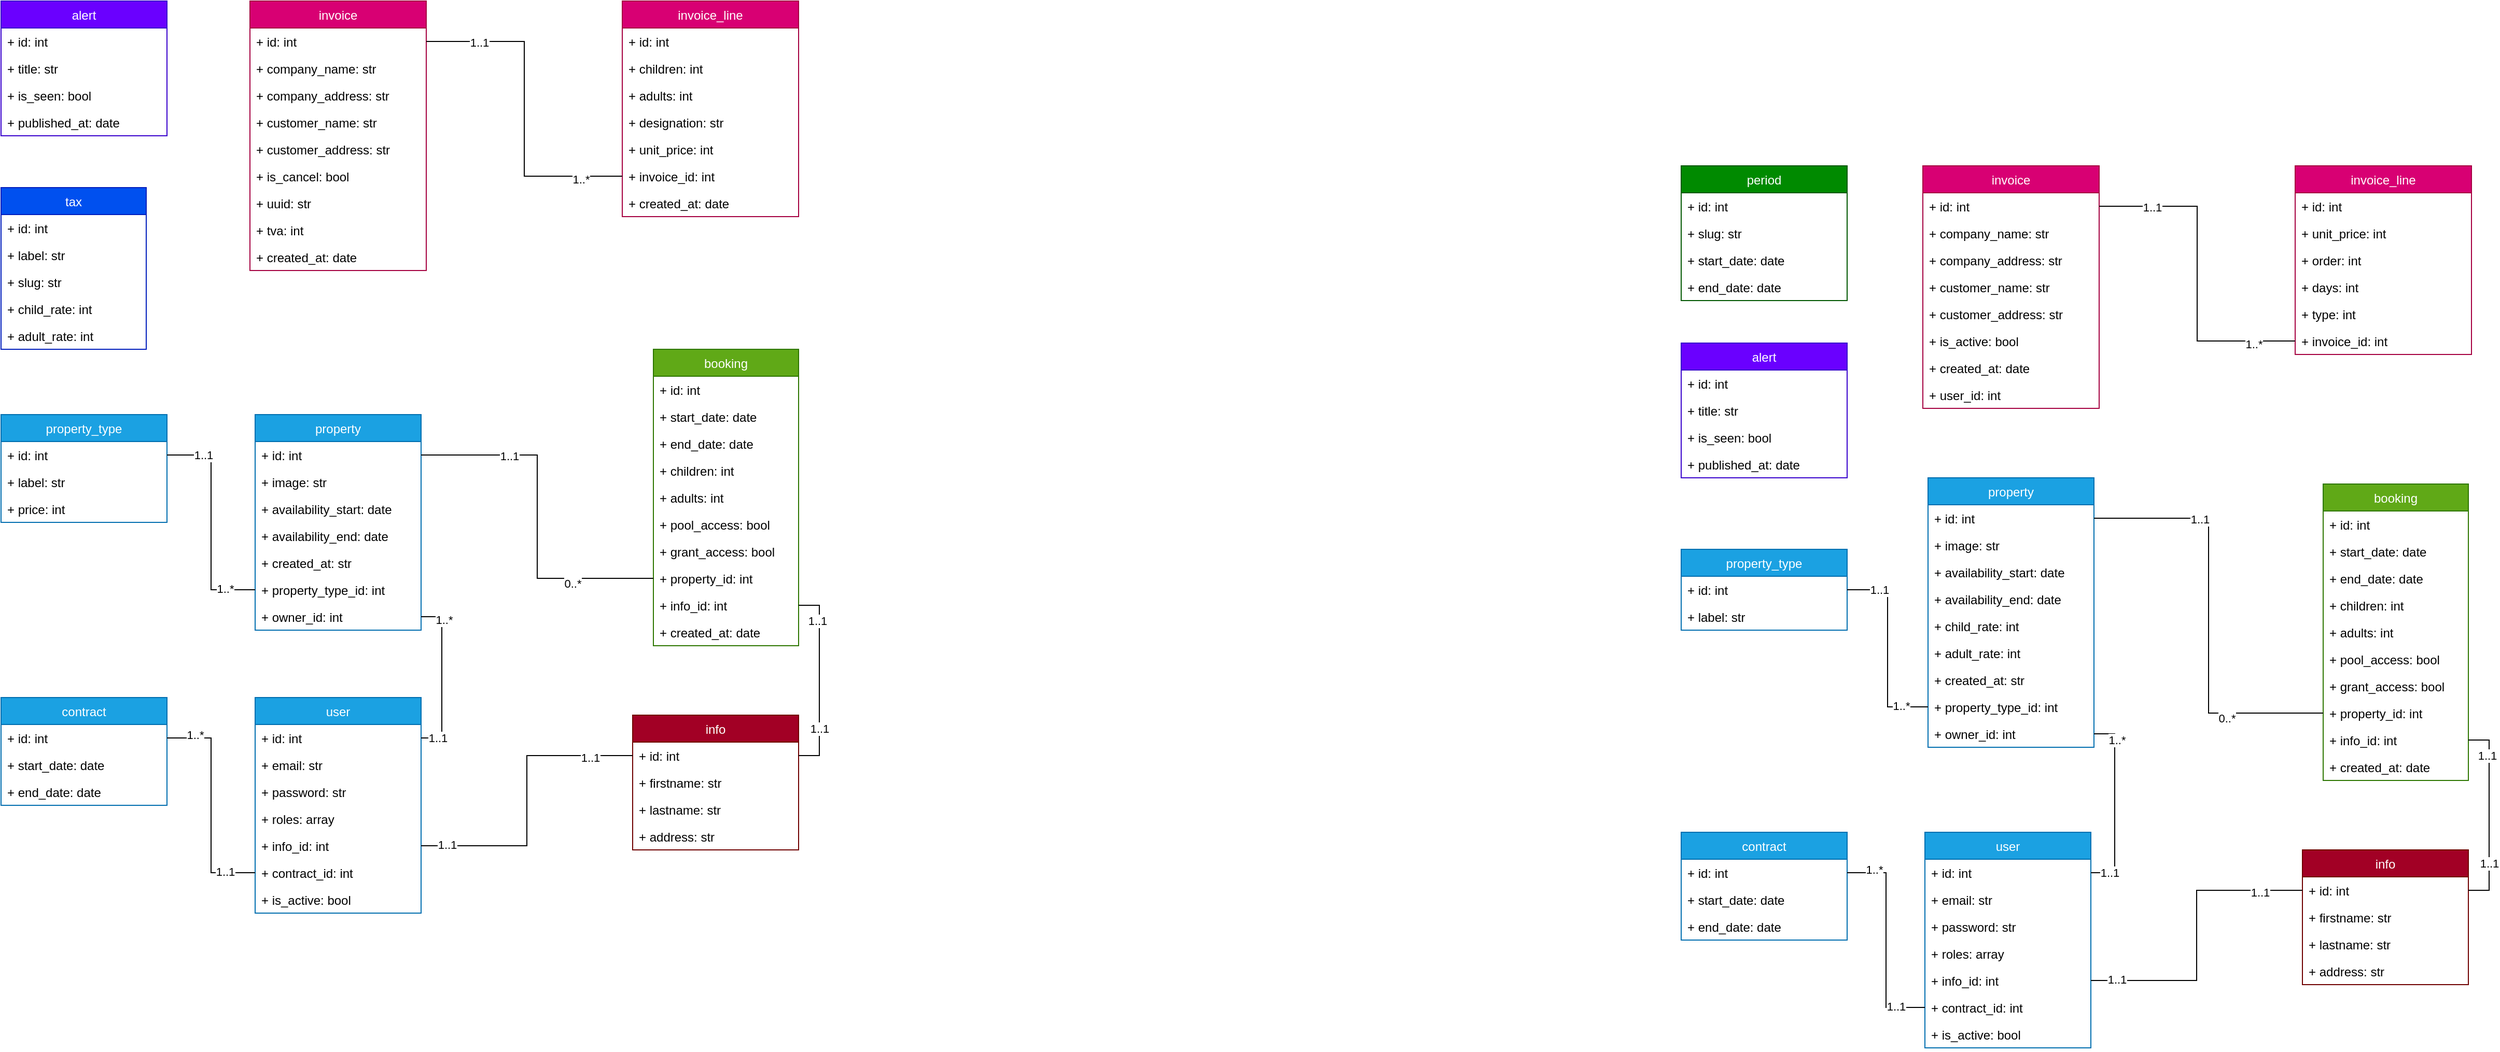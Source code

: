 <mxfile version="20.8.22" type="device"><diagram name="Page-1" id="GJCrmesGOV3npey572Yo"><mxGraphModel dx="356" dy="674" grid="1" gridSize="10" guides="1" tooltips="1" connect="1" arrows="1" fold="1" page="1" pageScale="1" pageWidth="827" pageHeight="1169" math="0" shadow="0"><root><mxCell id="0"/><mxCell id="1" parent="0"/><mxCell id="9Y_tMs3BxQq5VPl1LH5--1" value="tax" style="swimlane;fontStyle=0;childLayout=stackLayout;horizontal=1;startSize=26;fillColor=#0050ef;horizontalStack=0;resizeParent=1;resizeParentMax=0;resizeLast=0;collapsible=1;marginBottom=0;fontColor=#ffffff;strokeColor=#001DBC;" parent="1" vertex="1"><mxGeometry x="1340" y="871" width="140" height="156" as="geometry"/></mxCell><mxCell id="9Y_tMs3BxQq5VPl1LH5--53" value="+ id: int" style="text;strokeColor=none;fillColor=none;align=left;verticalAlign=top;spacingLeft=4;spacingRight=4;overflow=hidden;rotatable=0;points=[[0,0.5],[1,0.5]];portConstraint=eastwest;" parent="9Y_tMs3BxQq5VPl1LH5--1" vertex="1"><mxGeometry y="26" width="140" height="26" as="geometry"/></mxCell><mxCell id="9Y_tMs3BxQq5VPl1LH5--2" value="+ label: str" style="text;strokeColor=none;fillColor=none;align=left;verticalAlign=top;spacingLeft=4;spacingRight=4;overflow=hidden;rotatable=0;points=[[0,0.5],[1,0.5]];portConstraint=eastwest;" parent="9Y_tMs3BxQq5VPl1LH5--1" vertex="1"><mxGeometry y="52" width="140" height="26" as="geometry"/></mxCell><mxCell id="_Tw3wgv1A00sLfnYYwsw-26" value="+ slug: str" style="text;strokeColor=none;fillColor=none;align=left;verticalAlign=top;spacingLeft=4;spacingRight=4;overflow=hidden;rotatable=0;points=[[0,0.5],[1,0.5]];portConstraint=eastwest;" parent="9Y_tMs3BxQq5VPl1LH5--1" vertex="1"><mxGeometry y="78" width="140" height="26" as="geometry"/></mxCell><mxCell id="9Y_tMs3BxQq5VPl1LH5--4" value="+ child_rate: int" style="text;strokeColor=none;fillColor=none;align=left;verticalAlign=top;spacingLeft=4;spacingRight=4;overflow=hidden;rotatable=0;points=[[0,0.5],[1,0.5]];portConstraint=eastwest;" parent="9Y_tMs3BxQq5VPl1LH5--1" vertex="1"><mxGeometry y="104" width="140" height="26" as="geometry"/></mxCell><mxCell id="9Y_tMs3BxQq5VPl1LH5--5" value="+ adult_rate: int" style="text;strokeColor=none;fillColor=none;align=left;verticalAlign=top;spacingLeft=4;spacingRight=4;overflow=hidden;rotatable=0;points=[[0,0.5],[1,0.5]];portConstraint=eastwest;" parent="9Y_tMs3BxQq5VPl1LH5--1" vertex="1"><mxGeometry y="130" width="140" height="26" as="geometry"/></mxCell><mxCell id="9Y_tMs3BxQq5VPl1LH5--11" value="property" style="swimlane;fontStyle=0;childLayout=stackLayout;horizontal=1;startSize=26;fillColor=#1ba1e2;horizontalStack=0;resizeParent=1;resizeParentMax=0;resizeLast=0;collapsible=1;marginBottom=0;fontColor=#ffffff;strokeColor=#006EAF;" parent="1" vertex="1"><mxGeometry x="1585" y="1090" width="160" height="208" as="geometry"/></mxCell><mxCell id="9Y_tMs3BxQq5VPl1LH5--52" value="+ id: int" style="text;strokeColor=none;fillColor=none;align=left;verticalAlign=top;spacingLeft=4;spacingRight=4;overflow=hidden;rotatable=0;points=[[0,0.5],[1,0.5]];portConstraint=eastwest;" parent="9Y_tMs3BxQq5VPl1LH5--11" vertex="1"><mxGeometry y="26" width="160" height="26" as="geometry"/></mxCell><mxCell id="9Y_tMs3BxQq5VPl1LH5--14" value="+ image: str" style="text;strokeColor=none;fillColor=none;align=left;verticalAlign=top;spacingLeft=4;spacingRight=4;overflow=hidden;rotatable=0;points=[[0,0.5],[1,0.5]];portConstraint=eastwest;" parent="9Y_tMs3BxQq5VPl1LH5--11" vertex="1"><mxGeometry y="52" width="160" height="26" as="geometry"/></mxCell><mxCell id="OoVLddF3l7AJdS5qQGFR-3" value="+ availability_start: date" style="text;strokeColor=none;fillColor=none;align=left;verticalAlign=top;spacingLeft=4;spacingRight=4;overflow=hidden;rotatable=0;points=[[0,0.5],[1,0.5]];portConstraint=eastwest;" parent="9Y_tMs3BxQq5VPl1LH5--11" vertex="1"><mxGeometry y="78" width="160" height="26" as="geometry"/></mxCell><mxCell id="OoVLddF3l7AJdS5qQGFR-5" value="+ availability_end: date" style="text;strokeColor=none;fillColor=none;align=left;verticalAlign=top;spacingLeft=4;spacingRight=4;overflow=hidden;rotatable=0;points=[[0,0.5],[1,0.5]];portConstraint=eastwest;" parent="9Y_tMs3BxQq5VPl1LH5--11" vertex="1"><mxGeometry y="104" width="160" height="26" as="geometry"/></mxCell><mxCell id="9Y_tMs3BxQq5VPl1LH5--48" value="+ created_at: str" style="text;strokeColor=none;fillColor=none;align=left;verticalAlign=top;spacingLeft=4;spacingRight=4;overflow=hidden;rotatable=0;points=[[0,0.5],[1,0.5]];portConstraint=eastwest;" parent="9Y_tMs3BxQq5VPl1LH5--11" vertex="1"><mxGeometry y="130" width="160" height="26" as="geometry"/></mxCell><mxCell id="9Y_tMs3BxQq5VPl1LH5--19" value="+ property_type_id: int" style="text;strokeColor=none;fillColor=none;align=left;verticalAlign=top;spacingLeft=4;spacingRight=4;overflow=hidden;rotatable=0;points=[[0,0.5],[1,0.5]];portConstraint=eastwest;" parent="9Y_tMs3BxQq5VPl1LH5--11" vertex="1"><mxGeometry y="156" width="160" height="26" as="geometry"/></mxCell><mxCell id="9Y_tMs3BxQq5VPl1LH5--96" value="+ owner_id: int" style="text;strokeColor=none;fillColor=none;align=left;verticalAlign=top;spacingLeft=4;spacingRight=4;overflow=hidden;rotatable=0;points=[[0,0.5],[1,0.5]];portConstraint=eastwest;" parent="9Y_tMs3BxQq5VPl1LH5--11" vertex="1"><mxGeometry y="182" width="160" height="26" as="geometry"/></mxCell><mxCell id="9Y_tMs3BxQq5VPl1LH5--20" value="booking" style="swimlane;fontStyle=0;childLayout=stackLayout;horizontal=1;startSize=26;fillColor=#60a917;horizontalStack=0;resizeParent=1;resizeParentMax=0;resizeLast=0;collapsible=1;marginBottom=0;fontColor=#ffffff;strokeColor=#2D7600;" parent="1" vertex="1"><mxGeometry x="1969" y="1027" width="140" height="286" as="geometry"/></mxCell><mxCell id="9Y_tMs3BxQq5VPl1LH5--54" value="+ id: int" style="text;strokeColor=none;fillColor=none;align=left;verticalAlign=top;spacingLeft=4;spacingRight=4;overflow=hidden;rotatable=0;points=[[0,0.5],[1,0.5]];portConstraint=eastwest;" parent="9Y_tMs3BxQq5VPl1LH5--20" vertex="1"><mxGeometry y="26" width="140" height="26" as="geometry"/></mxCell><mxCell id="9Y_tMs3BxQq5VPl1LH5--21" value="+ start_date: date" style="text;strokeColor=none;fillColor=none;align=left;verticalAlign=top;spacingLeft=4;spacingRight=4;overflow=hidden;rotatable=0;points=[[0,0.5],[1,0.5]];portConstraint=eastwest;" parent="9Y_tMs3BxQq5VPl1LH5--20" vertex="1"><mxGeometry y="52" width="140" height="26" as="geometry"/></mxCell><mxCell id="9Y_tMs3BxQq5VPl1LH5--25" value="+ end_date: date" style="text;strokeColor=none;fillColor=none;align=left;verticalAlign=top;spacingLeft=4;spacingRight=4;overflow=hidden;rotatable=0;points=[[0,0.5],[1,0.5]];portConstraint=eastwest;" parent="9Y_tMs3BxQq5VPl1LH5--20" vertex="1"><mxGeometry y="78" width="140" height="26" as="geometry"/></mxCell><mxCell id="9Y_tMs3BxQq5VPl1LH5--22" value="+ children: int" style="text;strokeColor=none;fillColor=none;align=left;verticalAlign=top;spacingLeft=4;spacingRight=4;overflow=hidden;rotatable=0;points=[[0,0.5],[1,0.5]];portConstraint=eastwest;" parent="9Y_tMs3BxQq5VPl1LH5--20" vertex="1"><mxGeometry y="104" width="140" height="26" as="geometry"/></mxCell><mxCell id="9Y_tMs3BxQq5VPl1LH5--28" value="+ adults: int" style="text;strokeColor=none;fillColor=none;align=left;verticalAlign=top;spacingLeft=4;spacingRight=4;overflow=hidden;rotatable=0;points=[[0,0.5],[1,0.5]];portConstraint=eastwest;" parent="9Y_tMs3BxQq5VPl1LH5--20" vertex="1"><mxGeometry y="130" width="140" height="26" as="geometry"/></mxCell><mxCell id="9Y_tMs3BxQq5VPl1LH5--23" value="+ pool_access: bool" style="text;strokeColor=none;fillColor=none;align=left;verticalAlign=top;spacingLeft=4;spacingRight=4;overflow=hidden;rotatable=0;points=[[0,0.5],[1,0.5]];portConstraint=eastwest;" parent="9Y_tMs3BxQq5VPl1LH5--20" vertex="1"><mxGeometry y="156" width="140" height="26" as="geometry"/></mxCell><mxCell id="OoVLddF3l7AJdS5qQGFR-1" value="+ grant_access: bool" style="text;strokeColor=none;fillColor=none;align=left;verticalAlign=top;spacingLeft=4;spacingRight=4;overflow=hidden;rotatable=0;points=[[0,0.5],[1,0.5]];portConstraint=eastwest;" parent="9Y_tMs3BxQq5VPl1LH5--20" vertex="1"><mxGeometry y="182" width="140" height="26" as="geometry"/></mxCell><mxCell id="9Y_tMs3BxQq5VPl1LH5--24" value="+ property_id: int" style="text;strokeColor=none;fillColor=none;align=left;verticalAlign=top;spacingLeft=4;spacingRight=4;overflow=hidden;rotatable=0;points=[[0,0.5],[1,0.5]];portConstraint=eastwest;" parent="9Y_tMs3BxQq5VPl1LH5--20" vertex="1"><mxGeometry y="208" width="140" height="26" as="geometry"/></mxCell><mxCell id="OoVLddF3l7AJdS5qQGFR-13" value="+ info_id: int" style="text;strokeColor=none;fillColor=none;align=left;verticalAlign=top;spacingLeft=4;spacingRight=4;overflow=hidden;rotatable=0;points=[[0,0.5],[1,0.5]];portConstraint=eastwest;" parent="9Y_tMs3BxQq5VPl1LH5--20" vertex="1"><mxGeometry y="234" width="140" height="26" as="geometry"/></mxCell><mxCell id="9Y_tMs3BxQq5VPl1LH5--44" value="+ created_at: date" style="text;strokeColor=none;fillColor=none;align=left;verticalAlign=top;spacingLeft=4;spacingRight=4;overflow=hidden;rotatable=0;points=[[0,0.5],[1,0.5]];portConstraint=eastwest;" parent="9Y_tMs3BxQq5VPl1LH5--20" vertex="1"><mxGeometry y="260" width="140" height="26" as="geometry"/></mxCell><mxCell id="9Y_tMs3BxQq5VPl1LH5--29" value="property_type" style="swimlane;fontStyle=0;childLayout=stackLayout;horizontal=1;startSize=26;fillColor=#1ba1e2;horizontalStack=0;resizeParent=1;resizeParentMax=0;resizeLast=0;collapsible=1;marginBottom=0;fontColor=#ffffff;strokeColor=#006EAF;" parent="1" vertex="1"><mxGeometry x="1340" y="1090" width="160" height="104" as="geometry"/></mxCell><mxCell id="9Y_tMs3BxQq5VPl1LH5--49" value="+ id: int" style="text;strokeColor=none;fillColor=none;align=left;verticalAlign=top;spacingLeft=4;spacingRight=4;overflow=hidden;rotatable=0;points=[[0,0.5],[1,0.5]];portConstraint=eastwest;" parent="9Y_tMs3BxQq5VPl1LH5--29" vertex="1"><mxGeometry y="26" width="160" height="26" as="geometry"/></mxCell><mxCell id="9Y_tMs3BxQq5VPl1LH5--30" value="+ label: str" style="text;strokeColor=none;fillColor=none;align=left;verticalAlign=top;spacingLeft=4;spacingRight=4;overflow=hidden;rotatable=0;points=[[0,0.5],[1,0.5]];portConstraint=eastwest;" parent="9Y_tMs3BxQq5VPl1LH5--29" vertex="1"><mxGeometry y="52" width="160" height="26" as="geometry"/></mxCell><mxCell id="9Y_tMs3BxQq5VPl1LH5--31" value="+ price: int" style="text;strokeColor=none;fillColor=none;align=left;verticalAlign=top;spacingLeft=4;spacingRight=4;overflow=hidden;rotatable=0;points=[[0,0.5],[1,0.5]];portConstraint=eastwest;" parent="9Y_tMs3BxQq5VPl1LH5--29" vertex="1"><mxGeometry y="78" width="160" height="26" as="geometry"/></mxCell><mxCell id="9Y_tMs3BxQq5VPl1LH5--58" style="edgeStyle=orthogonalEdgeStyle;rounded=0;orthogonalLoop=1;jettySize=auto;html=1;endArrow=none;endFill=0;" parent="1" source="9Y_tMs3BxQq5VPl1LH5--19" target="9Y_tMs3BxQq5VPl1LH5--49" edge="1"><mxGeometry relative="1" as="geometry"/></mxCell><mxCell id="9Y_tMs3BxQq5VPl1LH5--62" value="1..1" style="edgeLabel;html=1;align=center;verticalAlign=middle;resizable=0;points=[];" parent="9Y_tMs3BxQq5VPl1LH5--58" vertex="1" connectable="0"><mxGeometry x="0.673" relative="1" as="geometry"><mxPoint as="offset"/></mxGeometry></mxCell><mxCell id="9Y_tMs3BxQq5VPl1LH5--63" value="1..*" style="edgeLabel;html=1;align=center;verticalAlign=middle;resizable=0;points=[];" parent="9Y_tMs3BxQq5VPl1LH5--58" vertex="1" connectable="0"><mxGeometry x="-0.73" y="-1" relative="1" as="geometry"><mxPoint as="offset"/></mxGeometry></mxCell><mxCell id="9Y_tMs3BxQq5VPl1LH5--81" style="edgeStyle=orthogonalEdgeStyle;rounded=0;orthogonalLoop=1;jettySize=auto;html=1;endArrow=none;endFill=0;" parent="1" source="9Y_tMs3BxQq5VPl1LH5--24" target="9Y_tMs3BxQq5VPl1LH5--52" edge="1"><mxGeometry relative="1" as="geometry"/></mxCell><mxCell id="9Y_tMs3BxQq5VPl1LH5--89" value="1..1" style="edgeLabel;html=1;align=center;verticalAlign=middle;resizable=0;points=[];" parent="9Y_tMs3BxQq5VPl1LH5--81" vertex="1" connectable="0"><mxGeometry x="0.503" y="1" relative="1" as="geometry"><mxPoint as="offset"/></mxGeometry></mxCell><mxCell id="9Y_tMs3BxQq5VPl1LH5--90" value="0..*" style="edgeLabel;html=1;align=center;verticalAlign=middle;resizable=0;points=[];" parent="9Y_tMs3BxQq5VPl1LH5--81" vertex="1" connectable="0"><mxGeometry x="-0.543" y="5" relative="1" as="geometry"><mxPoint as="offset"/></mxGeometry></mxCell><mxCell id="9Y_tMs3BxQq5VPl1LH5--82" value="user" style="swimlane;fontStyle=0;childLayout=stackLayout;horizontal=1;startSize=26;fillColor=#1ba1e2;horizontalStack=0;resizeParent=1;resizeParentMax=0;resizeLast=0;collapsible=1;marginBottom=0;fontColor=#ffffff;strokeColor=#006EAF;" parent="1" vertex="1"><mxGeometry x="1585" y="1363" width="160" height="208" as="geometry"/></mxCell><mxCell id="9Y_tMs3BxQq5VPl1LH5--83" value="+ id: int" style="text;strokeColor=none;fillColor=none;align=left;verticalAlign=top;spacingLeft=4;spacingRight=4;overflow=hidden;rotatable=0;points=[[0,0.5],[1,0.5]];portConstraint=eastwest;" parent="9Y_tMs3BxQq5VPl1LH5--82" vertex="1"><mxGeometry y="26" width="160" height="26" as="geometry"/></mxCell><mxCell id="9Y_tMs3BxQq5VPl1LH5--87" value="+ email: str" style="text;strokeColor=none;fillColor=none;align=left;verticalAlign=top;spacingLeft=4;spacingRight=4;overflow=hidden;rotatable=0;points=[[0,0.5],[1,0.5]];portConstraint=eastwest;" parent="9Y_tMs3BxQq5VPl1LH5--82" vertex="1"><mxGeometry y="52" width="160" height="26" as="geometry"/></mxCell><mxCell id="GipvJAWgCoTz7lsYQBjg-19" value="+ password: str" style="text;strokeColor=none;fillColor=none;align=left;verticalAlign=top;spacingLeft=4;spacingRight=4;overflow=hidden;rotatable=0;points=[[0,0.5],[1,0.5]];portConstraint=eastwest;" parent="9Y_tMs3BxQq5VPl1LH5--82" vertex="1"><mxGeometry y="78" width="160" height="26" as="geometry"/></mxCell><mxCell id="9Y_tMs3BxQq5VPl1LH5--88" value="+ roles: array" style="text;strokeColor=none;fillColor=none;align=left;verticalAlign=top;spacingLeft=4;spacingRight=4;overflow=hidden;rotatable=0;points=[[0,0.5],[1,0.5]];portConstraint=eastwest;" parent="9Y_tMs3BxQq5VPl1LH5--82" vertex="1"><mxGeometry y="104" width="160" height="26" as="geometry"/></mxCell><mxCell id="OoVLddF3l7AJdS5qQGFR-18" value="+ info_id: int" style="text;strokeColor=none;fillColor=none;align=left;verticalAlign=top;spacingLeft=4;spacingRight=4;overflow=hidden;rotatable=0;points=[[0,0.5],[1,0.5]];portConstraint=eastwest;" parent="9Y_tMs3BxQq5VPl1LH5--82" vertex="1"><mxGeometry y="130" width="160" height="26" as="geometry"/></mxCell><mxCell id="OoVLddF3l7AJdS5qQGFR-32" value="+ contract_id: int" style="text;strokeColor=none;fillColor=none;align=left;verticalAlign=top;spacingLeft=4;spacingRight=4;overflow=hidden;rotatable=0;points=[[0,0.5],[1,0.5]];portConstraint=eastwest;" parent="9Y_tMs3BxQq5VPl1LH5--82" vertex="1"><mxGeometry y="156" width="160" height="26" as="geometry"/></mxCell><mxCell id="OoVLddF3l7AJdS5qQGFR-37" value="+ is_active: bool" style="text;strokeColor=none;fillColor=none;align=left;verticalAlign=top;spacingLeft=4;spacingRight=4;overflow=hidden;rotatable=0;points=[[0,0.5],[1,0.5]];portConstraint=eastwest;" parent="9Y_tMs3BxQq5VPl1LH5--82" vertex="1"><mxGeometry y="182" width="160" height="26" as="geometry"/></mxCell><mxCell id="9Y_tMs3BxQq5VPl1LH5--97" style="edgeStyle=orthogonalEdgeStyle;rounded=0;orthogonalLoop=1;jettySize=auto;html=1;endArrow=none;endFill=0;exitX=1;exitY=0.5;exitDx=0;exitDy=0;" parent="1" source="9Y_tMs3BxQq5VPl1LH5--96" target="9Y_tMs3BxQq5VPl1LH5--83" edge="1"><mxGeometry relative="1" as="geometry"/></mxCell><mxCell id="9Y_tMs3BxQq5VPl1LH5--119" value="1..1" style="edgeLabel;html=1;align=center;verticalAlign=middle;resizable=0;points=[];" parent="9Y_tMs3BxQq5VPl1LH5--97" vertex="1" connectable="0"><mxGeometry x="0.796" relative="1" as="geometry"><mxPoint as="offset"/></mxGeometry></mxCell><mxCell id="9Y_tMs3BxQq5VPl1LH5--120" value="1..*" style="edgeLabel;html=1;align=center;verticalAlign=middle;resizable=0;points=[];" parent="9Y_tMs3BxQq5VPl1LH5--97" vertex="1" connectable="0"><mxGeometry x="-0.707" y="2" relative="1" as="geometry"><mxPoint as="offset"/></mxGeometry></mxCell><mxCell id="OoVLddF3l7AJdS5qQGFR-6" value="info" style="swimlane;fontStyle=0;childLayout=stackLayout;horizontal=1;startSize=26;fillColor=#a20025;horizontalStack=0;resizeParent=1;resizeParentMax=0;resizeLast=0;collapsible=1;marginBottom=0;fontColor=#ffffff;strokeColor=#6F0000;" parent="1" vertex="1"><mxGeometry x="1949" y="1380" width="160" height="130" as="geometry"/></mxCell><mxCell id="OoVLddF3l7AJdS5qQGFR-7" value="+ id: int" style="text;strokeColor=none;fillColor=none;align=left;verticalAlign=top;spacingLeft=4;spacingRight=4;overflow=hidden;rotatable=0;points=[[0,0.5],[1,0.5]];portConstraint=eastwest;" parent="OoVLddF3l7AJdS5qQGFR-6" vertex="1"><mxGeometry y="26" width="160" height="26" as="geometry"/></mxCell><mxCell id="OoVLddF3l7AJdS5qQGFR-8" value="+ firstname: str" style="text;strokeColor=none;fillColor=none;align=left;verticalAlign=top;spacingLeft=4;spacingRight=4;overflow=hidden;rotatable=0;points=[[0,0.5],[1,0.5]];portConstraint=eastwest;" parent="OoVLddF3l7AJdS5qQGFR-6" vertex="1"><mxGeometry y="52" width="160" height="26" as="geometry"/></mxCell><mxCell id="OoVLddF3l7AJdS5qQGFR-10" value="+ lastname: str" style="text;strokeColor=none;fillColor=none;align=left;verticalAlign=top;spacingLeft=4;spacingRight=4;overflow=hidden;rotatable=0;points=[[0,0.5],[1,0.5]];portConstraint=eastwest;" parent="OoVLddF3l7AJdS5qQGFR-6" vertex="1"><mxGeometry y="78" width="160" height="26" as="geometry"/></mxCell><mxCell id="GipvJAWgCoTz7lsYQBjg-18" value="+ address: str" style="text;strokeColor=none;fillColor=none;align=left;verticalAlign=top;spacingLeft=4;spacingRight=4;overflow=hidden;rotatable=0;points=[[0,0.5],[1,0.5]];portConstraint=eastwest;" parent="OoVLddF3l7AJdS5qQGFR-6" vertex="1"><mxGeometry y="104" width="160" height="26" as="geometry"/></mxCell><mxCell id="OoVLddF3l7AJdS5qQGFR-24" value="contract" style="swimlane;fontStyle=0;childLayout=stackLayout;horizontal=1;startSize=26;fillColor=#1ba1e2;horizontalStack=0;resizeParent=1;resizeParentMax=0;resizeLast=0;collapsible=1;marginBottom=0;fontColor=#ffffff;strokeColor=#006EAF;" parent="1" vertex="1"><mxGeometry x="1340" y="1363" width="160" height="104" as="geometry"/></mxCell><mxCell id="OoVLddF3l7AJdS5qQGFR-25" value="+ id: int" style="text;strokeColor=none;fillColor=none;align=left;verticalAlign=top;spacingLeft=4;spacingRight=4;overflow=hidden;rotatable=0;points=[[0,0.5],[1,0.5]];portConstraint=eastwest;" parent="OoVLddF3l7AJdS5qQGFR-24" vertex="1"><mxGeometry y="26" width="160" height="26" as="geometry"/></mxCell><mxCell id="OoVLddF3l7AJdS5qQGFR-27" value="+ start_date: date" style="text;strokeColor=none;fillColor=none;align=left;verticalAlign=top;spacingLeft=4;spacingRight=4;overflow=hidden;rotatable=0;points=[[0,0.5],[1,0.5]];portConstraint=eastwest;" parent="OoVLddF3l7AJdS5qQGFR-24" vertex="1"><mxGeometry y="52" width="160" height="26" as="geometry"/></mxCell><mxCell id="OoVLddF3l7AJdS5qQGFR-28" value="+ end_date: date" style="text;strokeColor=none;fillColor=none;align=left;verticalAlign=top;spacingLeft=4;spacingRight=4;overflow=hidden;rotatable=0;points=[[0,0.5],[1,0.5]];portConstraint=eastwest;" parent="OoVLddF3l7AJdS5qQGFR-24" vertex="1"><mxGeometry y="78" width="160" height="26" as="geometry"/></mxCell><mxCell id="OoVLddF3l7AJdS5qQGFR-34" style="edgeStyle=orthogonalEdgeStyle;rounded=0;orthogonalLoop=1;jettySize=auto;html=1;endArrow=none;endFill=0;" parent="1" source="OoVLddF3l7AJdS5qQGFR-32" target="OoVLddF3l7AJdS5qQGFR-25" edge="1"><mxGeometry relative="1" as="geometry"/></mxCell><mxCell id="OoVLddF3l7AJdS5qQGFR-35" value="1..1" style="edgeLabel;html=1;align=center;verticalAlign=middle;resizable=0;points=[];" parent="OoVLddF3l7AJdS5qQGFR-34" vertex="1" connectable="0"><mxGeometry x="-0.727" y="-1" relative="1" as="geometry"><mxPoint as="offset"/></mxGeometry></mxCell><mxCell id="OoVLddF3l7AJdS5qQGFR-36" value="1..*" style="edgeLabel;html=1;align=center;verticalAlign=middle;resizable=0;points=[];" parent="OoVLddF3l7AJdS5qQGFR-34" vertex="1" connectable="0"><mxGeometry x="0.751" y="-3" relative="1" as="geometry"><mxPoint as="offset"/></mxGeometry></mxCell><mxCell id="GipvJAWgCoTz7lsYQBjg-27" value="invoice" style="swimlane;fontStyle=0;childLayout=stackLayout;horizontal=1;startSize=26;fillColor=#d80073;horizontalStack=0;resizeParent=1;resizeParentMax=0;resizeLast=0;collapsible=1;marginBottom=0;fontColor=#ffffff;strokeColor=#A50040;" parent="1" vertex="1"><mxGeometry x="1580" y="691" width="170" height="260" as="geometry"/></mxCell><mxCell id="GipvJAWgCoTz7lsYQBjg-28" value="+ id: int" style="text;strokeColor=none;fillColor=none;align=left;verticalAlign=top;spacingLeft=4;spacingRight=4;overflow=hidden;rotatable=0;points=[[0,0.5],[1,0.5]];portConstraint=eastwest;" parent="GipvJAWgCoTz7lsYQBjg-27" vertex="1"><mxGeometry y="26" width="170" height="26" as="geometry"/></mxCell><mxCell id="GipvJAWgCoTz7lsYQBjg-43" value="+ company_name: str" style="text;strokeColor=none;fillColor=none;align=left;verticalAlign=top;spacingLeft=4;spacingRight=4;overflow=hidden;rotatable=0;points=[[0,0.5],[1,0.5]];portConstraint=eastwest;" parent="GipvJAWgCoTz7lsYQBjg-27" vertex="1"><mxGeometry y="52" width="170" height="26" as="geometry"/></mxCell><mxCell id="GipvJAWgCoTz7lsYQBjg-47" value="+ company_address: str" style="text;strokeColor=none;fillColor=none;align=left;verticalAlign=top;spacingLeft=4;spacingRight=4;overflow=hidden;rotatable=0;points=[[0,0.5],[1,0.5]];portConstraint=eastwest;" parent="GipvJAWgCoTz7lsYQBjg-27" vertex="1"><mxGeometry y="78" width="170" height="26" as="geometry"/></mxCell><mxCell id="GipvJAWgCoTz7lsYQBjg-49" value="+ customer_name: str" style="text;strokeColor=none;fillColor=none;align=left;verticalAlign=top;spacingLeft=4;spacingRight=4;overflow=hidden;rotatable=0;points=[[0,0.5],[1,0.5]];portConstraint=eastwest;" parent="GipvJAWgCoTz7lsYQBjg-27" vertex="1"><mxGeometry y="104" width="170" height="26" as="geometry"/></mxCell><mxCell id="GipvJAWgCoTz7lsYQBjg-51" value="+ customer_address: str" style="text;strokeColor=none;fillColor=none;align=left;verticalAlign=top;spacingLeft=4;spacingRight=4;overflow=hidden;rotatable=0;points=[[0,0.5],[1,0.5]];portConstraint=eastwest;" parent="GipvJAWgCoTz7lsYQBjg-27" vertex="1"><mxGeometry y="130" width="170" height="26" as="geometry"/></mxCell><mxCell id="_Tw3wgv1A00sLfnYYwsw-35" value="+ is_cancel: bool" style="text;strokeColor=none;fillColor=none;align=left;verticalAlign=top;spacingLeft=4;spacingRight=4;overflow=hidden;rotatable=0;points=[[0,0.5],[1,0.5]];portConstraint=eastwest;" parent="GipvJAWgCoTz7lsYQBjg-27" vertex="1"><mxGeometry y="156" width="170" height="26" as="geometry"/></mxCell><mxCell id="_Tw3wgv1A00sLfnYYwsw-17" value="+ uuid: str" style="text;strokeColor=none;fillColor=none;align=left;verticalAlign=top;spacingLeft=4;spacingRight=4;overflow=hidden;rotatable=0;points=[[0,0.5],[1,0.5]];portConstraint=eastwest;" parent="GipvJAWgCoTz7lsYQBjg-27" vertex="1"><mxGeometry y="182" width="170" height="26" as="geometry"/></mxCell><mxCell id="_Tw3wgv1A00sLfnYYwsw-25" value="+ tva: int" style="text;strokeColor=none;fillColor=none;align=left;verticalAlign=top;spacingLeft=4;spacingRight=4;overflow=hidden;rotatable=0;points=[[0,0.5],[1,0.5]];portConstraint=eastwest;" parent="GipvJAWgCoTz7lsYQBjg-27" vertex="1"><mxGeometry y="208" width="170" height="26" as="geometry"/></mxCell><mxCell id="GipvJAWgCoTz7lsYQBjg-35" value="+ created_at: date" style="text;strokeColor=none;fillColor=none;align=left;verticalAlign=top;spacingLeft=4;spacingRight=4;overflow=hidden;rotatable=0;points=[[0,0.5],[1,0.5]];portConstraint=eastwest;" parent="GipvJAWgCoTz7lsYQBjg-27" vertex="1"><mxGeometry y="234" width="170" height="26" as="geometry"/></mxCell><mxCell id="t5zSz70ruNWBgrbl3wDq-1" value="alert" style="swimlane;fontStyle=0;childLayout=stackLayout;horizontal=1;startSize=26;fillColor=#6a00ff;horizontalStack=0;resizeParent=1;resizeParentMax=0;resizeLast=0;collapsible=1;marginBottom=0;fontColor=#ffffff;strokeColor=#3700CC;" parent="1" vertex="1"><mxGeometry x="1340" y="691" width="160" height="130" as="geometry"/></mxCell><mxCell id="t5zSz70ruNWBgrbl3wDq-2" value="+ id: int" style="text;strokeColor=none;fillColor=none;align=left;verticalAlign=top;spacingLeft=4;spacingRight=4;overflow=hidden;rotatable=0;points=[[0,0.5],[1,0.5]];portConstraint=eastwest;" parent="t5zSz70ruNWBgrbl3wDq-1" vertex="1"><mxGeometry y="26" width="160" height="26" as="geometry"/></mxCell><mxCell id="_Tw3wgv1A00sLfnYYwsw-23" value="+ title: str" style="text;strokeColor=none;fillColor=none;align=left;verticalAlign=top;spacingLeft=4;spacingRight=4;overflow=hidden;rotatable=0;points=[[0,0.5],[1,0.5]];portConstraint=eastwest;" parent="t5zSz70ruNWBgrbl3wDq-1" vertex="1"><mxGeometry y="52" width="160" height="26" as="geometry"/></mxCell><mxCell id="_Tw3wgv1A00sLfnYYwsw-24" value="+ is_seen: bool" style="text;strokeColor=none;fillColor=none;align=left;verticalAlign=top;spacingLeft=4;spacingRight=4;overflow=hidden;rotatable=0;points=[[0,0.5],[1,0.5]];portConstraint=eastwest;" parent="t5zSz70ruNWBgrbl3wDq-1" vertex="1"><mxGeometry y="78" width="160" height="26" as="geometry"/></mxCell><mxCell id="t5zSz70ruNWBgrbl3wDq-7" value="+ published_at: date" style="text;strokeColor=none;fillColor=none;align=left;verticalAlign=top;spacingLeft=4;spacingRight=4;overflow=hidden;rotatable=0;points=[[0,0.5],[1,0.5]];portConstraint=eastwest;" parent="t5zSz70ruNWBgrbl3wDq-1" vertex="1"><mxGeometry y="104" width="160" height="26" as="geometry"/></mxCell><mxCell id="_Tw3wgv1A00sLfnYYwsw-1" value="invoice_line" style="swimlane;fontStyle=0;childLayout=stackLayout;horizontal=1;startSize=26;fillColor=#d80073;horizontalStack=0;resizeParent=1;resizeParentMax=0;resizeLast=0;collapsible=1;marginBottom=0;fontColor=#ffffff;strokeColor=#A50040;" parent="1" vertex="1"><mxGeometry x="1939" y="691" width="170" height="208" as="geometry"/></mxCell><mxCell id="_Tw3wgv1A00sLfnYYwsw-2" value="+ id: int" style="text;strokeColor=none;fillColor=none;align=left;verticalAlign=top;spacingLeft=4;spacingRight=4;overflow=hidden;rotatable=0;points=[[0,0.5],[1,0.5]];portConstraint=eastwest;" parent="_Tw3wgv1A00sLfnYYwsw-1" vertex="1"><mxGeometry y="26" width="170" height="26" as="geometry"/></mxCell><mxCell id="_Tw3wgv1A00sLfnYYwsw-15" value="+ children: int" style="text;strokeColor=none;fillColor=none;align=left;verticalAlign=top;spacingLeft=4;spacingRight=4;overflow=hidden;rotatable=0;points=[[0,0.5],[1,0.5]];portConstraint=eastwest;" parent="_Tw3wgv1A00sLfnYYwsw-1" vertex="1"><mxGeometry y="52" width="170" height="26" as="geometry"/></mxCell><mxCell id="_Tw3wgv1A00sLfnYYwsw-16" value="+ adults: int" style="text;strokeColor=none;fillColor=none;align=left;verticalAlign=top;spacingLeft=4;spacingRight=4;overflow=hidden;rotatable=0;points=[[0,0.5],[1,0.5]];portConstraint=eastwest;" parent="_Tw3wgv1A00sLfnYYwsw-1" vertex="1"><mxGeometry y="78" width="170" height="26" as="geometry"/></mxCell><mxCell id="_Tw3wgv1A00sLfnYYwsw-11" value="+ designation: str" style="text;strokeColor=none;fillColor=none;align=left;verticalAlign=top;spacingLeft=4;spacingRight=4;overflow=hidden;rotatable=0;points=[[0,0.5],[1,0.5]];portConstraint=eastwest;" parent="_Tw3wgv1A00sLfnYYwsw-1" vertex="1"><mxGeometry y="104" width="170" height="26" as="geometry"/></mxCell><mxCell id="_Tw3wgv1A00sLfnYYwsw-13" value="+ unit_price: int" style="text;strokeColor=none;fillColor=none;align=left;verticalAlign=top;spacingLeft=4;spacingRight=4;overflow=hidden;rotatable=0;points=[[0,0.5],[1,0.5]];portConstraint=eastwest;" parent="_Tw3wgv1A00sLfnYYwsw-1" vertex="1"><mxGeometry y="130" width="170" height="26" as="geometry"/></mxCell><mxCell id="_Tw3wgv1A00sLfnYYwsw-19" value="+ invoice_id: int" style="text;strokeColor=none;fillColor=none;align=left;verticalAlign=top;spacingLeft=4;spacingRight=4;overflow=hidden;rotatable=0;points=[[0,0.5],[1,0.5]];portConstraint=eastwest;" parent="_Tw3wgv1A00sLfnYYwsw-1" vertex="1"><mxGeometry y="156" width="170" height="26" as="geometry"/></mxCell><mxCell id="_Tw3wgv1A00sLfnYYwsw-10" value="+ created_at: date" style="text;strokeColor=none;fillColor=none;align=left;verticalAlign=top;spacingLeft=4;spacingRight=4;overflow=hidden;rotatable=0;points=[[0,0.5],[1,0.5]];portConstraint=eastwest;" parent="_Tw3wgv1A00sLfnYYwsw-1" vertex="1"><mxGeometry y="182" width="170" height="26" as="geometry"/></mxCell><mxCell id="_Tw3wgv1A00sLfnYYwsw-20" style="edgeStyle=orthogonalEdgeStyle;rounded=0;orthogonalLoop=1;jettySize=auto;html=1;endArrow=none;endFill=0;" parent="1" source="_Tw3wgv1A00sLfnYYwsw-19" target="GipvJAWgCoTz7lsYQBjg-28" edge="1"><mxGeometry relative="1" as="geometry"/></mxCell><mxCell id="_Tw3wgv1A00sLfnYYwsw-21" value="1..*" style="edgeLabel;html=1;align=center;verticalAlign=middle;resizable=0;points=[];" parent="_Tw3wgv1A00sLfnYYwsw-20" vertex="1" connectable="0"><mxGeometry x="-0.747" y="3" relative="1" as="geometry"><mxPoint as="offset"/></mxGeometry></mxCell><mxCell id="_Tw3wgv1A00sLfnYYwsw-22" value="1..1" style="edgeLabel;html=1;align=center;verticalAlign=middle;resizable=0;points=[];" parent="_Tw3wgv1A00sLfnYYwsw-20" vertex="1" connectable="0"><mxGeometry x="0.683" y="1" relative="1" as="geometry"><mxPoint as="offset"/></mxGeometry></mxCell><mxCell id="_Tw3wgv1A00sLfnYYwsw-28" style="edgeStyle=orthogonalEdgeStyle;rounded=0;orthogonalLoop=1;jettySize=auto;html=1;endArrow=none;endFill=0;exitX=1;exitY=0.5;exitDx=0;exitDy=0;" parent="1" source="OoVLddF3l7AJdS5qQGFR-13" target="OoVLddF3l7AJdS5qQGFR-7" edge="1"><mxGeometry relative="1" as="geometry"/></mxCell><mxCell id="_Tw3wgv1A00sLfnYYwsw-30" value="1..1" style="edgeLabel;html=1;align=center;verticalAlign=middle;resizable=0;points=[];" parent="_Tw3wgv1A00sLfnYYwsw-28" vertex="1" connectable="0"><mxGeometry x="0.412" y="4" relative="1" as="geometry"><mxPoint x="-4" y="8" as="offset"/></mxGeometry></mxCell><mxCell id="_Tw3wgv1A00sLfnYYwsw-31" value="1..1" style="edgeLabel;html=1;align=center;verticalAlign=middle;resizable=0;points=[];" parent="_Tw3wgv1A00sLfnYYwsw-28" vertex="1" connectable="0"><mxGeometry x="-0.624" y="-2" relative="1" as="geometry"><mxPoint as="offset"/></mxGeometry></mxCell><mxCell id="_Tw3wgv1A00sLfnYYwsw-29" style="edgeStyle=orthogonalEdgeStyle;rounded=0;orthogonalLoop=1;jettySize=auto;html=1;endArrow=none;endFill=0;" parent="1" source="OoVLddF3l7AJdS5qQGFR-18" target="OoVLddF3l7AJdS5qQGFR-7" edge="1"><mxGeometry relative="1" as="geometry"/></mxCell><mxCell id="_Tw3wgv1A00sLfnYYwsw-32" value="1..1" style="edgeLabel;html=1;align=center;verticalAlign=middle;resizable=0;points=[];" parent="_Tw3wgv1A00sLfnYYwsw-29" vertex="1" connectable="0"><mxGeometry x="-0.828" y="1" relative="1" as="geometry"><mxPoint as="offset"/></mxGeometry></mxCell><mxCell id="_Tw3wgv1A00sLfnYYwsw-33" value="1..1" style="edgeLabel;html=1;align=center;verticalAlign=middle;resizable=0;points=[];" parent="_Tw3wgv1A00sLfnYYwsw-29" vertex="1" connectable="0"><mxGeometry x="0.715" y="-2" relative="1" as="geometry"><mxPoint as="offset"/></mxGeometry></mxCell><mxCell id="Q4euwmgZGGIdK5GIsE2m-7" value="property" style="swimlane;fontStyle=0;childLayout=stackLayout;horizontal=1;startSize=26;fillColor=#1ba1e2;horizontalStack=0;resizeParent=1;resizeParentMax=0;resizeLast=0;collapsible=1;marginBottom=0;fontColor=#ffffff;strokeColor=#006EAF;" parent="1" vertex="1"><mxGeometry x="3198" y="1151" width="160" height="260" as="geometry"/></mxCell><mxCell id="Q4euwmgZGGIdK5GIsE2m-8" value="+ id: int" style="text;strokeColor=none;fillColor=none;align=left;verticalAlign=top;spacingLeft=4;spacingRight=4;overflow=hidden;rotatable=0;points=[[0,0.5],[1,0.5]];portConstraint=eastwest;" parent="Q4euwmgZGGIdK5GIsE2m-7" vertex="1"><mxGeometry y="26" width="160" height="26" as="geometry"/></mxCell><mxCell id="Q4euwmgZGGIdK5GIsE2m-9" value="+ image: str" style="text;strokeColor=none;fillColor=none;align=left;verticalAlign=top;spacingLeft=4;spacingRight=4;overflow=hidden;rotatable=0;points=[[0,0.5],[1,0.5]];portConstraint=eastwest;" parent="Q4euwmgZGGIdK5GIsE2m-7" vertex="1"><mxGeometry y="52" width="160" height="26" as="geometry"/></mxCell><mxCell id="Q4euwmgZGGIdK5GIsE2m-10" value="+ availability_start: date" style="text;strokeColor=none;fillColor=none;align=left;verticalAlign=top;spacingLeft=4;spacingRight=4;overflow=hidden;rotatable=0;points=[[0,0.5],[1,0.5]];portConstraint=eastwest;" parent="Q4euwmgZGGIdK5GIsE2m-7" vertex="1"><mxGeometry y="78" width="160" height="26" as="geometry"/></mxCell><mxCell id="Q4euwmgZGGIdK5GIsE2m-11" value="+ availability_end: date" style="text;strokeColor=none;fillColor=none;align=left;verticalAlign=top;spacingLeft=4;spacingRight=4;overflow=hidden;rotatable=0;points=[[0,0.5],[1,0.5]];portConstraint=eastwest;" parent="Q4euwmgZGGIdK5GIsE2m-7" vertex="1"><mxGeometry y="104" width="160" height="26" as="geometry"/></mxCell><mxCell id="Q4euwmgZGGIdK5GIsE2m-5" value="+ child_rate: int" style="text;strokeColor=none;fillColor=none;align=left;verticalAlign=top;spacingLeft=4;spacingRight=4;overflow=hidden;rotatable=0;points=[[0,0.5],[1,0.5]];portConstraint=eastwest;" parent="Q4euwmgZGGIdK5GIsE2m-7" vertex="1"><mxGeometry y="130" width="160" height="26" as="geometry"/></mxCell><mxCell id="Q4euwmgZGGIdK5GIsE2m-6" value="+ adult_rate: int" style="text;strokeColor=none;fillColor=none;align=left;verticalAlign=top;spacingLeft=4;spacingRight=4;overflow=hidden;rotatable=0;points=[[0,0.5],[1,0.5]];portConstraint=eastwest;" parent="Q4euwmgZGGIdK5GIsE2m-7" vertex="1"><mxGeometry y="156" width="160" height="26" as="geometry"/></mxCell><mxCell id="Q4euwmgZGGIdK5GIsE2m-12" value="+ created_at: str" style="text;strokeColor=none;fillColor=none;align=left;verticalAlign=top;spacingLeft=4;spacingRight=4;overflow=hidden;rotatable=0;points=[[0,0.5],[1,0.5]];portConstraint=eastwest;" parent="Q4euwmgZGGIdK5GIsE2m-7" vertex="1"><mxGeometry y="182" width="160" height="26" as="geometry"/></mxCell><mxCell id="Q4euwmgZGGIdK5GIsE2m-13" value="+ property_type_id: int" style="text;strokeColor=none;fillColor=none;align=left;verticalAlign=top;spacingLeft=4;spacingRight=4;overflow=hidden;rotatable=0;points=[[0,0.5],[1,0.5]];portConstraint=eastwest;" parent="Q4euwmgZGGIdK5GIsE2m-7" vertex="1"><mxGeometry y="208" width="160" height="26" as="geometry"/></mxCell><mxCell id="Q4euwmgZGGIdK5GIsE2m-14" value="+ owner_id: int" style="text;strokeColor=none;fillColor=none;align=left;verticalAlign=top;spacingLeft=4;spacingRight=4;overflow=hidden;rotatable=0;points=[[0,0.5],[1,0.5]];portConstraint=eastwest;" parent="Q4euwmgZGGIdK5GIsE2m-7" vertex="1"><mxGeometry y="234" width="160" height="26" as="geometry"/></mxCell><mxCell id="Q4euwmgZGGIdK5GIsE2m-15" value="booking" style="swimlane;fontStyle=0;childLayout=stackLayout;horizontal=1;startSize=26;fillColor=#60a917;horizontalStack=0;resizeParent=1;resizeParentMax=0;resizeLast=0;collapsible=1;marginBottom=0;fontColor=#ffffff;strokeColor=#2D7600;" parent="1" vertex="1"><mxGeometry x="3579" y="1157" width="140" height="286" as="geometry"/></mxCell><mxCell id="Q4euwmgZGGIdK5GIsE2m-16" value="+ id: int" style="text;strokeColor=none;fillColor=none;align=left;verticalAlign=top;spacingLeft=4;spacingRight=4;overflow=hidden;rotatable=0;points=[[0,0.5],[1,0.5]];portConstraint=eastwest;" parent="Q4euwmgZGGIdK5GIsE2m-15" vertex="1"><mxGeometry y="26" width="140" height="26" as="geometry"/></mxCell><mxCell id="Q4euwmgZGGIdK5GIsE2m-17" value="+ start_date: date" style="text;strokeColor=none;fillColor=none;align=left;verticalAlign=top;spacingLeft=4;spacingRight=4;overflow=hidden;rotatable=0;points=[[0,0.5],[1,0.5]];portConstraint=eastwest;" parent="Q4euwmgZGGIdK5GIsE2m-15" vertex="1"><mxGeometry y="52" width="140" height="26" as="geometry"/></mxCell><mxCell id="Q4euwmgZGGIdK5GIsE2m-18" value="+ end_date: date" style="text;strokeColor=none;fillColor=none;align=left;verticalAlign=top;spacingLeft=4;spacingRight=4;overflow=hidden;rotatable=0;points=[[0,0.5],[1,0.5]];portConstraint=eastwest;" parent="Q4euwmgZGGIdK5GIsE2m-15" vertex="1"><mxGeometry y="78" width="140" height="26" as="geometry"/></mxCell><mxCell id="Q4euwmgZGGIdK5GIsE2m-19" value="+ children: int" style="text;strokeColor=none;fillColor=none;align=left;verticalAlign=top;spacingLeft=4;spacingRight=4;overflow=hidden;rotatable=0;points=[[0,0.5],[1,0.5]];portConstraint=eastwest;" parent="Q4euwmgZGGIdK5GIsE2m-15" vertex="1"><mxGeometry y="104" width="140" height="26" as="geometry"/></mxCell><mxCell id="Q4euwmgZGGIdK5GIsE2m-20" value="+ adults: int" style="text;strokeColor=none;fillColor=none;align=left;verticalAlign=top;spacingLeft=4;spacingRight=4;overflow=hidden;rotatable=0;points=[[0,0.5],[1,0.5]];portConstraint=eastwest;" parent="Q4euwmgZGGIdK5GIsE2m-15" vertex="1"><mxGeometry y="130" width="140" height="26" as="geometry"/></mxCell><mxCell id="Q4euwmgZGGIdK5GIsE2m-21" value="+ pool_access: bool" style="text;strokeColor=none;fillColor=none;align=left;verticalAlign=top;spacingLeft=4;spacingRight=4;overflow=hidden;rotatable=0;points=[[0,0.5],[1,0.5]];portConstraint=eastwest;" parent="Q4euwmgZGGIdK5GIsE2m-15" vertex="1"><mxGeometry y="156" width="140" height="26" as="geometry"/></mxCell><mxCell id="Q4euwmgZGGIdK5GIsE2m-22" value="+ grant_access: bool" style="text;strokeColor=none;fillColor=none;align=left;verticalAlign=top;spacingLeft=4;spacingRight=4;overflow=hidden;rotatable=0;points=[[0,0.5],[1,0.5]];portConstraint=eastwest;" parent="Q4euwmgZGGIdK5GIsE2m-15" vertex="1"><mxGeometry y="182" width="140" height="26" as="geometry"/></mxCell><mxCell id="Q4euwmgZGGIdK5GIsE2m-23" value="+ property_id: int" style="text;strokeColor=none;fillColor=none;align=left;verticalAlign=top;spacingLeft=4;spacingRight=4;overflow=hidden;rotatable=0;points=[[0,0.5],[1,0.5]];portConstraint=eastwest;" parent="Q4euwmgZGGIdK5GIsE2m-15" vertex="1"><mxGeometry y="208" width="140" height="26" as="geometry"/></mxCell><mxCell id="Q4euwmgZGGIdK5GIsE2m-24" value="+ info_id: int" style="text;strokeColor=none;fillColor=none;align=left;verticalAlign=top;spacingLeft=4;spacingRight=4;overflow=hidden;rotatable=0;points=[[0,0.5],[1,0.5]];portConstraint=eastwest;" parent="Q4euwmgZGGIdK5GIsE2m-15" vertex="1"><mxGeometry y="234" width="140" height="26" as="geometry"/></mxCell><mxCell id="Q4euwmgZGGIdK5GIsE2m-25" value="+ created_at: date" style="text;strokeColor=none;fillColor=none;align=left;verticalAlign=top;spacingLeft=4;spacingRight=4;overflow=hidden;rotatable=0;points=[[0,0.5],[1,0.5]];portConstraint=eastwest;" parent="Q4euwmgZGGIdK5GIsE2m-15" vertex="1"><mxGeometry y="260" width="140" height="26" as="geometry"/></mxCell><mxCell id="Q4euwmgZGGIdK5GIsE2m-26" value="property_type" style="swimlane;fontStyle=0;childLayout=stackLayout;horizontal=1;startSize=26;fillColor=#1ba1e2;horizontalStack=0;resizeParent=1;resizeParentMax=0;resizeLast=0;collapsible=1;marginBottom=0;fontColor=#ffffff;strokeColor=#006EAF;" parent="1" vertex="1"><mxGeometry x="2960" y="1220" width="160" height="78" as="geometry"/></mxCell><mxCell id="Q4euwmgZGGIdK5GIsE2m-27" value="+ id: int" style="text;strokeColor=none;fillColor=none;align=left;verticalAlign=top;spacingLeft=4;spacingRight=4;overflow=hidden;rotatable=0;points=[[0,0.5],[1,0.5]];portConstraint=eastwest;" parent="Q4euwmgZGGIdK5GIsE2m-26" vertex="1"><mxGeometry y="26" width="160" height="26" as="geometry"/></mxCell><mxCell id="Q4euwmgZGGIdK5GIsE2m-28" value="+ label: str" style="text;strokeColor=none;fillColor=none;align=left;verticalAlign=top;spacingLeft=4;spacingRight=4;overflow=hidden;rotatable=0;points=[[0,0.5],[1,0.5]];portConstraint=eastwest;" parent="Q4euwmgZGGIdK5GIsE2m-26" vertex="1"><mxGeometry y="52" width="160" height="26" as="geometry"/></mxCell><mxCell id="Q4euwmgZGGIdK5GIsE2m-30" style="edgeStyle=orthogonalEdgeStyle;rounded=0;orthogonalLoop=1;jettySize=auto;html=1;endArrow=none;endFill=0;" parent="1" source="Q4euwmgZGGIdK5GIsE2m-13" target="Q4euwmgZGGIdK5GIsE2m-27" edge="1"><mxGeometry relative="1" as="geometry"/></mxCell><mxCell id="Q4euwmgZGGIdK5GIsE2m-31" value="1..1" style="edgeLabel;html=1;align=center;verticalAlign=middle;resizable=0;points=[];" parent="Q4euwmgZGGIdK5GIsE2m-30" vertex="1" connectable="0"><mxGeometry x="0.673" relative="1" as="geometry"><mxPoint as="offset"/></mxGeometry></mxCell><mxCell id="Q4euwmgZGGIdK5GIsE2m-32" value="1..*" style="edgeLabel;html=1;align=center;verticalAlign=middle;resizable=0;points=[];" parent="Q4euwmgZGGIdK5GIsE2m-30" vertex="1" connectable="0"><mxGeometry x="-0.73" y="-1" relative="1" as="geometry"><mxPoint as="offset"/></mxGeometry></mxCell><mxCell id="Q4euwmgZGGIdK5GIsE2m-33" style="edgeStyle=orthogonalEdgeStyle;rounded=0;orthogonalLoop=1;jettySize=auto;html=1;endArrow=none;endFill=0;" parent="1" source="Q4euwmgZGGIdK5GIsE2m-23" target="Q4euwmgZGGIdK5GIsE2m-8" edge="1"><mxGeometry relative="1" as="geometry"/></mxCell><mxCell id="Q4euwmgZGGIdK5GIsE2m-34" value="1..1" style="edgeLabel;html=1;align=center;verticalAlign=middle;resizable=0;points=[];" parent="Q4euwmgZGGIdK5GIsE2m-33" vertex="1" connectable="0"><mxGeometry x="0.503" y="1" relative="1" as="geometry"><mxPoint as="offset"/></mxGeometry></mxCell><mxCell id="Q4euwmgZGGIdK5GIsE2m-35" value="0..*" style="edgeLabel;html=1;align=center;verticalAlign=middle;resizable=0;points=[];" parent="Q4euwmgZGGIdK5GIsE2m-33" vertex="1" connectable="0"><mxGeometry x="-0.543" y="5" relative="1" as="geometry"><mxPoint as="offset"/></mxGeometry></mxCell><mxCell id="Q4euwmgZGGIdK5GIsE2m-36" value="user" style="swimlane;fontStyle=0;childLayout=stackLayout;horizontal=1;startSize=26;fillColor=#1ba1e2;horizontalStack=0;resizeParent=1;resizeParentMax=0;resizeLast=0;collapsible=1;marginBottom=0;fontColor=#ffffff;strokeColor=#006EAF;" parent="1" vertex="1"><mxGeometry x="3195" y="1493" width="160" height="208" as="geometry"/></mxCell><mxCell id="Q4euwmgZGGIdK5GIsE2m-37" value="+ id: int" style="text;strokeColor=none;fillColor=none;align=left;verticalAlign=top;spacingLeft=4;spacingRight=4;overflow=hidden;rotatable=0;points=[[0,0.5],[1,0.5]];portConstraint=eastwest;" parent="Q4euwmgZGGIdK5GIsE2m-36" vertex="1"><mxGeometry y="26" width="160" height="26" as="geometry"/></mxCell><mxCell id="Q4euwmgZGGIdK5GIsE2m-38" value="+ email: str" style="text;strokeColor=none;fillColor=none;align=left;verticalAlign=top;spacingLeft=4;spacingRight=4;overflow=hidden;rotatable=0;points=[[0,0.5],[1,0.5]];portConstraint=eastwest;" parent="Q4euwmgZGGIdK5GIsE2m-36" vertex="1"><mxGeometry y="52" width="160" height="26" as="geometry"/></mxCell><mxCell id="Q4euwmgZGGIdK5GIsE2m-39" value="+ password: str" style="text;strokeColor=none;fillColor=none;align=left;verticalAlign=top;spacingLeft=4;spacingRight=4;overflow=hidden;rotatable=0;points=[[0,0.5],[1,0.5]];portConstraint=eastwest;" parent="Q4euwmgZGGIdK5GIsE2m-36" vertex="1"><mxGeometry y="78" width="160" height="26" as="geometry"/></mxCell><mxCell id="Q4euwmgZGGIdK5GIsE2m-40" value="+ roles: array" style="text;strokeColor=none;fillColor=none;align=left;verticalAlign=top;spacingLeft=4;spacingRight=4;overflow=hidden;rotatable=0;points=[[0,0.5],[1,0.5]];portConstraint=eastwest;" parent="Q4euwmgZGGIdK5GIsE2m-36" vertex="1"><mxGeometry y="104" width="160" height="26" as="geometry"/></mxCell><mxCell id="Q4euwmgZGGIdK5GIsE2m-41" value="+ info_id: int" style="text;strokeColor=none;fillColor=none;align=left;verticalAlign=top;spacingLeft=4;spacingRight=4;overflow=hidden;rotatable=0;points=[[0,0.5],[1,0.5]];portConstraint=eastwest;" parent="Q4euwmgZGGIdK5GIsE2m-36" vertex="1"><mxGeometry y="130" width="160" height="26" as="geometry"/></mxCell><mxCell id="Q4euwmgZGGIdK5GIsE2m-42" value="+ contract_id: int" style="text;strokeColor=none;fillColor=none;align=left;verticalAlign=top;spacingLeft=4;spacingRight=4;overflow=hidden;rotatable=0;points=[[0,0.5],[1,0.5]];portConstraint=eastwest;" parent="Q4euwmgZGGIdK5GIsE2m-36" vertex="1"><mxGeometry y="156" width="160" height="26" as="geometry"/></mxCell><mxCell id="Q4euwmgZGGIdK5GIsE2m-43" value="+ is_active: bool" style="text;strokeColor=none;fillColor=none;align=left;verticalAlign=top;spacingLeft=4;spacingRight=4;overflow=hidden;rotatable=0;points=[[0,0.5],[1,0.5]];portConstraint=eastwest;" parent="Q4euwmgZGGIdK5GIsE2m-36" vertex="1"><mxGeometry y="182" width="160" height="26" as="geometry"/></mxCell><mxCell id="Q4euwmgZGGIdK5GIsE2m-44" style="edgeStyle=orthogonalEdgeStyle;rounded=0;orthogonalLoop=1;jettySize=auto;html=1;endArrow=none;endFill=0;exitX=1;exitY=0.5;exitDx=0;exitDy=0;" parent="1" source="Q4euwmgZGGIdK5GIsE2m-14" target="Q4euwmgZGGIdK5GIsE2m-37" edge="1"><mxGeometry relative="1" as="geometry"/></mxCell><mxCell id="Q4euwmgZGGIdK5GIsE2m-45" value="1..1" style="edgeLabel;html=1;align=center;verticalAlign=middle;resizable=0;points=[];" parent="Q4euwmgZGGIdK5GIsE2m-44" vertex="1" connectable="0"><mxGeometry x="0.796" relative="1" as="geometry"><mxPoint as="offset"/></mxGeometry></mxCell><mxCell id="Q4euwmgZGGIdK5GIsE2m-46" value="1..*" style="edgeLabel;html=1;align=center;verticalAlign=middle;resizable=0;points=[];" parent="Q4euwmgZGGIdK5GIsE2m-44" vertex="1" connectable="0"><mxGeometry x="-0.707" y="2" relative="1" as="geometry"><mxPoint as="offset"/></mxGeometry></mxCell><mxCell id="Q4euwmgZGGIdK5GIsE2m-47" value="info" style="swimlane;fontStyle=0;childLayout=stackLayout;horizontal=1;startSize=26;fillColor=#a20025;horizontalStack=0;resizeParent=1;resizeParentMax=0;resizeLast=0;collapsible=1;marginBottom=0;fontColor=#ffffff;strokeColor=#6F0000;" parent="1" vertex="1"><mxGeometry x="3559" y="1510" width="160" height="130" as="geometry"/></mxCell><mxCell id="Q4euwmgZGGIdK5GIsE2m-48" value="+ id: int" style="text;strokeColor=none;fillColor=none;align=left;verticalAlign=top;spacingLeft=4;spacingRight=4;overflow=hidden;rotatable=0;points=[[0,0.5],[1,0.5]];portConstraint=eastwest;" parent="Q4euwmgZGGIdK5GIsE2m-47" vertex="1"><mxGeometry y="26" width="160" height="26" as="geometry"/></mxCell><mxCell id="Q4euwmgZGGIdK5GIsE2m-49" value="+ firstname: str" style="text;strokeColor=none;fillColor=none;align=left;verticalAlign=top;spacingLeft=4;spacingRight=4;overflow=hidden;rotatable=0;points=[[0,0.5],[1,0.5]];portConstraint=eastwest;" parent="Q4euwmgZGGIdK5GIsE2m-47" vertex="1"><mxGeometry y="52" width="160" height="26" as="geometry"/></mxCell><mxCell id="Q4euwmgZGGIdK5GIsE2m-50" value="+ lastname: str" style="text;strokeColor=none;fillColor=none;align=left;verticalAlign=top;spacingLeft=4;spacingRight=4;overflow=hidden;rotatable=0;points=[[0,0.5],[1,0.5]];portConstraint=eastwest;" parent="Q4euwmgZGGIdK5GIsE2m-47" vertex="1"><mxGeometry y="78" width="160" height="26" as="geometry"/></mxCell><mxCell id="Q4euwmgZGGIdK5GIsE2m-51" value="+ address: str" style="text;strokeColor=none;fillColor=none;align=left;verticalAlign=top;spacingLeft=4;spacingRight=4;overflow=hidden;rotatable=0;points=[[0,0.5],[1,0.5]];portConstraint=eastwest;" parent="Q4euwmgZGGIdK5GIsE2m-47" vertex="1"><mxGeometry y="104" width="160" height="26" as="geometry"/></mxCell><mxCell id="Q4euwmgZGGIdK5GIsE2m-52" value="contract" style="swimlane;fontStyle=0;childLayout=stackLayout;horizontal=1;startSize=26;fillColor=#1ba1e2;horizontalStack=0;resizeParent=1;resizeParentMax=0;resizeLast=0;collapsible=1;marginBottom=0;fontColor=#ffffff;strokeColor=#006EAF;" parent="1" vertex="1"><mxGeometry x="2960" y="1493" width="160" height="104" as="geometry"/></mxCell><mxCell id="Q4euwmgZGGIdK5GIsE2m-53" value="+ id: int" style="text;strokeColor=none;fillColor=none;align=left;verticalAlign=top;spacingLeft=4;spacingRight=4;overflow=hidden;rotatable=0;points=[[0,0.5],[1,0.5]];portConstraint=eastwest;" parent="Q4euwmgZGGIdK5GIsE2m-52" vertex="1"><mxGeometry y="26" width="160" height="26" as="geometry"/></mxCell><mxCell id="Q4euwmgZGGIdK5GIsE2m-54" value="+ start_date: date" style="text;strokeColor=none;fillColor=none;align=left;verticalAlign=top;spacingLeft=4;spacingRight=4;overflow=hidden;rotatable=0;points=[[0,0.5],[1,0.5]];portConstraint=eastwest;" parent="Q4euwmgZGGIdK5GIsE2m-52" vertex="1"><mxGeometry y="52" width="160" height="26" as="geometry"/></mxCell><mxCell id="Q4euwmgZGGIdK5GIsE2m-55" value="+ end_date: date" style="text;strokeColor=none;fillColor=none;align=left;verticalAlign=top;spacingLeft=4;spacingRight=4;overflow=hidden;rotatable=0;points=[[0,0.5],[1,0.5]];portConstraint=eastwest;" parent="Q4euwmgZGGIdK5GIsE2m-52" vertex="1"><mxGeometry y="78" width="160" height="26" as="geometry"/></mxCell><mxCell id="Q4euwmgZGGIdK5GIsE2m-56" style="edgeStyle=orthogonalEdgeStyle;rounded=0;orthogonalLoop=1;jettySize=auto;html=1;endArrow=none;endFill=0;" parent="1" source="Q4euwmgZGGIdK5GIsE2m-42" target="Q4euwmgZGGIdK5GIsE2m-53" edge="1"><mxGeometry relative="1" as="geometry"/></mxCell><mxCell id="Q4euwmgZGGIdK5GIsE2m-57" value="1..1" style="edgeLabel;html=1;align=center;verticalAlign=middle;resizable=0;points=[];" parent="Q4euwmgZGGIdK5GIsE2m-56" vertex="1" connectable="0"><mxGeometry x="-0.727" y="-1" relative="1" as="geometry"><mxPoint as="offset"/></mxGeometry></mxCell><mxCell id="Q4euwmgZGGIdK5GIsE2m-58" value="1..*" style="edgeLabel;html=1;align=center;verticalAlign=middle;resizable=0;points=[];" parent="Q4euwmgZGGIdK5GIsE2m-56" vertex="1" connectable="0"><mxGeometry x="0.751" y="-3" relative="1" as="geometry"><mxPoint as="offset"/></mxGeometry></mxCell><mxCell id="Q4euwmgZGGIdK5GIsE2m-66" value="invoice" style="swimlane;fontStyle=0;childLayout=stackLayout;horizontal=1;startSize=26;fillColor=#d80073;horizontalStack=0;resizeParent=1;resizeParentMax=0;resizeLast=0;collapsible=1;marginBottom=0;fontColor=#ffffff;strokeColor=#A50040;" parent="1" vertex="1"><mxGeometry x="3193" y="850" width="170" height="234" as="geometry"/></mxCell><mxCell id="Q4euwmgZGGIdK5GIsE2m-67" value="+ id: int" style="text;strokeColor=none;fillColor=none;align=left;verticalAlign=top;spacingLeft=4;spacingRight=4;overflow=hidden;rotatable=0;points=[[0,0.5],[1,0.5]];portConstraint=eastwest;" parent="Q4euwmgZGGIdK5GIsE2m-66" vertex="1"><mxGeometry y="26" width="170" height="26" as="geometry"/></mxCell><mxCell id="Q4euwmgZGGIdK5GIsE2m-68" value="+ company_name: str" style="text;strokeColor=none;fillColor=none;align=left;verticalAlign=top;spacingLeft=4;spacingRight=4;overflow=hidden;rotatable=0;points=[[0,0.5],[1,0.5]];portConstraint=eastwest;" parent="Q4euwmgZGGIdK5GIsE2m-66" vertex="1"><mxGeometry y="52" width="170" height="26" as="geometry"/></mxCell><mxCell id="Q4euwmgZGGIdK5GIsE2m-69" value="+ company_address: str" style="text;strokeColor=none;fillColor=none;align=left;verticalAlign=top;spacingLeft=4;spacingRight=4;overflow=hidden;rotatable=0;points=[[0,0.5],[1,0.5]];portConstraint=eastwest;" parent="Q4euwmgZGGIdK5GIsE2m-66" vertex="1"><mxGeometry y="78" width="170" height="26" as="geometry"/></mxCell><mxCell id="Q4euwmgZGGIdK5GIsE2m-70" value="+ customer_name: str" style="text;strokeColor=none;fillColor=none;align=left;verticalAlign=top;spacingLeft=4;spacingRight=4;overflow=hidden;rotatable=0;points=[[0,0.5],[1,0.5]];portConstraint=eastwest;" parent="Q4euwmgZGGIdK5GIsE2m-66" vertex="1"><mxGeometry y="104" width="170" height="26" as="geometry"/></mxCell><mxCell id="Q4euwmgZGGIdK5GIsE2m-71" value="+ customer_address: str" style="text;strokeColor=none;fillColor=none;align=left;verticalAlign=top;spacingLeft=4;spacingRight=4;overflow=hidden;rotatable=0;points=[[0,0.5],[1,0.5]];portConstraint=eastwest;" parent="Q4euwmgZGGIdK5GIsE2m-66" vertex="1"><mxGeometry y="130" width="170" height="26" as="geometry"/></mxCell><mxCell id="Q4euwmgZGGIdK5GIsE2m-72" value="+ is_active: bool" style="text;strokeColor=none;fillColor=none;align=left;verticalAlign=top;spacingLeft=4;spacingRight=4;overflow=hidden;rotatable=0;points=[[0,0.5],[1,0.5]];portConstraint=eastwest;" parent="Q4euwmgZGGIdK5GIsE2m-66" vertex="1"><mxGeometry y="156" width="170" height="26" as="geometry"/></mxCell><mxCell id="Q4euwmgZGGIdK5GIsE2m-75" value="+ created_at: date" style="text;strokeColor=none;fillColor=none;align=left;verticalAlign=top;spacingLeft=4;spacingRight=4;overflow=hidden;rotatable=0;points=[[0,0.5],[1,0.5]];portConstraint=eastwest;" parent="Q4euwmgZGGIdK5GIsE2m-66" vertex="1"><mxGeometry y="182" width="170" height="26" as="geometry"/></mxCell><mxCell id="59bGQfKFY030AljjMjZZ-1" value="+ user_id: int" style="text;strokeColor=none;fillColor=none;align=left;verticalAlign=top;spacingLeft=4;spacingRight=4;overflow=hidden;rotatable=0;points=[[0,0.5],[1,0.5]];portConstraint=eastwest;" vertex="1" parent="Q4euwmgZGGIdK5GIsE2m-66"><mxGeometry y="208" width="170" height="26" as="geometry"/></mxCell><mxCell id="Q4euwmgZGGIdK5GIsE2m-76" value="alert" style="swimlane;fontStyle=0;childLayout=stackLayout;horizontal=1;startSize=26;fillColor=#6a00ff;horizontalStack=0;resizeParent=1;resizeParentMax=0;resizeLast=0;collapsible=1;marginBottom=0;fontColor=#ffffff;strokeColor=#3700CC;" parent="1" vertex="1"><mxGeometry x="2960" y="1021" width="160" height="130" as="geometry"/></mxCell><mxCell id="Q4euwmgZGGIdK5GIsE2m-77" value="+ id: int" style="text;strokeColor=none;fillColor=none;align=left;verticalAlign=top;spacingLeft=4;spacingRight=4;overflow=hidden;rotatable=0;points=[[0,0.5],[1,0.5]];portConstraint=eastwest;" parent="Q4euwmgZGGIdK5GIsE2m-76" vertex="1"><mxGeometry y="26" width="160" height="26" as="geometry"/></mxCell><mxCell id="Q4euwmgZGGIdK5GIsE2m-78" value="+ title: str" style="text;strokeColor=none;fillColor=none;align=left;verticalAlign=top;spacingLeft=4;spacingRight=4;overflow=hidden;rotatable=0;points=[[0,0.5],[1,0.5]];portConstraint=eastwest;" parent="Q4euwmgZGGIdK5GIsE2m-76" vertex="1"><mxGeometry y="52" width="160" height="26" as="geometry"/></mxCell><mxCell id="Q4euwmgZGGIdK5GIsE2m-79" value="+ is_seen: bool" style="text;strokeColor=none;fillColor=none;align=left;verticalAlign=top;spacingLeft=4;spacingRight=4;overflow=hidden;rotatable=0;points=[[0,0.5],[1,0.5]];portConstraint=eastwest;" parent="Q4euwmgZGGIdK5GIsE2m-76" vertex="1"><mxGeometry y="78" width="160" height="26" as="geometry"/></mxCell><mxCell id="Q4euwmgZGGIdK5GIsE2m-80" value="+ published_at: date" style="text;strokeColor=none;fillColor=none;align=left;verticalAlign=top;spacingLeft=4;spacingRight=4;overflow=hidden;rotatable=0;points=[[0,0.5],[1,0.5]];portConstraint=eastwest;" parent="Q4euwmgZGGIdK5GIsE2m-76" vertex="1"><mxGeometry y="104" width="160" height="26" as="geometry"/></mxCell><mxCell id="Q4euwmgZGGIdK5GIsE2m-81" value="invoice_line" style="swimlane;fontStyle=0;childLayout=stackLayout;horizontal=1;startSize=26;fillColor=#d80073;horizontalStack=0;resizeParent=1;resizeParentMax=0;resizeLast=0;collapsible=1;marginBottom=0;fontColor=#ffffff;strokeColor=#A50040;" parent="1" vertex="1"><mxGeometry x="3552" y="850" width="170" height="182" as="geometry"/></mxCell><mxCell id="Q4euwmgZGGIdK5GIsE2m-82" value="+ id: int" style="text;strokeColor=none;fillColor=none;align=left;verticalAlign=top;spacingLeft=4;spacingRight=4;overflow=hidden;rotatable=0;points=[[0,0.5],[1,0.5]];portConstraint=eastwest;" parent="Q4euwmgZGGIdK5GIsE2m-81" vertex="1"><mxGeometry y="26" width="170" height="26" as="geometry"/></mxCell><mxCell id="Q4euwmgZGGIdK5GIsE2m-86" value="+ unit_price: int" style="text;strokeColor=none;fillColor=none;align=left;verticalAlign=top;spacingLeft=4;spacingRight=4;overflow=hidden;rotatable=0;points=[[0,0.5],[1,0.5]];portConstraint=eastwest;" parent="Q4euwmgZGGIdK5GIsE2m-81" vertex="1"><mxGeometry y="52" width="170" height="26" as="geometry"/></mxCell><mxCell id="Q4euwmgZGGIdK5GIsE2m-103" value="+ order: int" style="text;strokeColor=none;fillColor=none;align=left;verticalAlign=top;spacingLeft=4;spacingRight=4;overflow=hidden;rotatable=0;points=[[0,0.5],[1,0.5]];portConstraint=eastwest;" parent="Q4euwmgZGGIdK5GIsE2m-81" vertex="1"><mxGeometry y="78" width="170" height="26" as="geometry"/></mxCell><mxCell id="Q4euwmgZGGIdK5GIsE2m-104" value="+ days: int" style="text;strokeColor=none;fillColor=none;align=left;verticalAlign=top;spacingLeft=4;spacingRight=4;overflow=hidden;rotatable=0;points=[[0,0.5],[1,0.5]];portConstraint=eastwest;" parent="Q4euwmgZGGIdK5GIsE2m-81" vertex="1"><mxGeometry y="104" width="170" height="26" as="geometry"/></mxCell><mxCell id="Q4euwmgZGGIdK5GIsE2m-105" value="+ type: int" style="text;strokeColor=none;fillColor=none;align=left;verticalAlign=top;spacingLeft=4;spacingRight=4;overflow=hidden;rotatable=0;points=[[0,0.5],[1,0.5]];portConstraint=eastwest;" parent="Q4euwmgZGGIdK5GIsE2m-81" vertex="1"><mxGeometry y="130" width="170" height="26" as="geometry"/></mxCell><mxCell id="Q4euwmgZGGIdK5GIsE2m-87" value="+ invoice_id: int" style="text;strokeColor=none;fillColor=none;align=left;verticalAlign=top;spacingLeft=4;spacingRight=4;overflow=hidden;rotatable=0;points=[[0,0.5],[1,0.5]];portConstraint=eastwest;" parent="Q4euwmgZGGIdK5GIsE2m-81" vertex="1"><mxGeometry y="156" width="170" height="26" as="geometry"/></mxCell><mxCell id="Q4euwmgZGGIdK5GIsE2m-89" style="edgeStyle=orthogonalEdgeStyle;rounded=0;orthogonalLoop=1;jettySize=auto;html=1;endArrow=none;endFill=0;" parent="1" source="Q4euwmgZGGIdK5GIsE2m-87" target="Q4euwmgZGGIdK5GIsE2m-67" edge="1"><mxGeometry relative="1" as="geometry"/></mxCell><mxCell id="Q4euwmgZGGIdK5GIsE2m-90" value="1..*" style="edgeLabel;html=1;align=center;verticalAlign=middle;resizable=0;points=[];" parent="Q4euwmgZGGIdK5GIsE2m-89" vertex="1" connectable="0"><mxGeometry x="-0.747" y="3" relative="1" as="geometry"><mxPoint as="offset"/></mxGeometry></mxCell><mxCell id="Q4euwmgZGGIdK5GIsE2m-91" value="1..1" style="edgeLabel;html=1;align=center;verticalAlign=middle;resizable=0;points=[];" parent="Q4euwmgZGGIdK5GIsE2m-89" vertex="1" connectable="0"><mxGeometry x="0.683" y="1" relative="1" as="geometry"><mxPoint as="offset"/></mxGeometry></mxCell><mxCell id="Q4euwmgZGGIdK5GIsE2m-92" style="edgeStyle=orthogonalEdgeStyle;rounded=0;orthogonalLoop=1;jettySize=auto;html=1;endArrow=none;endFill=0;exitX=1;exitY=0.5;exitDx=0;exitDy=0;" parent="1" source="Q4euwmgZGGIdK5GIsE2m-24" target="Q4euwmgZGGIdK5GIsE2m-48" edge="1"><mxGeometry relative="1" as="geometry"/></mxCell><mxCell id="Q4euwmgZGGIdK5GIsE2m-93" value="1..1" style="edgeLabel;html=1;align=center;verticalAlign=middle;resizable=0;points=[];" parent="Q4euwmgZGGIdK5GIsE2m-92" vertex="1" connectable="0"><mxGeometry x="0.412" y="4" relative="1" as="geometry"><mxPoint x="-4" y="8" as="offset"/></mxGeometry></mxCell><mxCell id="Q4euwmgZGGIdK5GIsE2m-94" value="1..1" style="edgeLabel;html=1;align=center;verticalAlign=middle;resizable=0;points=[];" parent="Q4euwmgZGGIdK5GIsE2m-92" vertex="1" connectable="0"><mxGeometry x="-0.624" y="-2" relative="1" as="geometry"><mxPoint as="offset"/></mxGeometry></mxCell><mxCell id="Q4euwmgZGGIdK5GIsE2m-95" style="edgeStyle=orthogonalEdgeStyle;rounded=0;orthogonalLoop=1;jettySize=auto;html=1;endArrow=none;endFill=0;" parent="1" source="Q4euwmgZGGIdK5GIsE2m-41" target="Q4euwmgZGGIdK5GIsE2m-48" edge="1"><mxGeometry relative="1" as="geometry"/></mxCell><mxCell id="Q4euwmgZGGIdK5GIsE2m-96" value="1..1" style="edgeLabel;html=1;align=center;verticalAlign=middle;resizable=0;points=[];" parent="Q4euwmgZGGIdK5GIsE2m-95" vertex="1" connectable="0"><mxGeometry x="-0.828" y="1" relative="1" as="geometry"><mxPoint as="offset"/></mxGeometry></mxCell><mxCell id="Q4euwmgZGGIdK5GIsE2m-97" value="1..1" style="edgeLabel;html=1;align=center;verticalAlign=middle;resizable=0;points=[];" parent="Q4euwmgZGGIdK5GIsE2m-95" vertex="1" connectable="0"><mxGeometry x="0.715" y="-2" relative="1" as="geometry"><mxPoint as="offset"/></mxGeometry></mxCell><mxCell id="Q4euwmgZGGIdK5GIsE2m-98" value="period" style="swimlane;fontStyle=0;childLayout=stackLayout;horizontal=1;startSize=26;fillColor=#008a00;horizontalStack=0;resizeParent=1;resizeParentMax=0;resizeLast=0;collapsible=1;marginBottom=0;fontColor=#ffffff;strokeColor=#005700;" parent="1" vertex="1"><mxGeometry x="2960" y="850" width="160" height="130" as="geometry"/></mxCell><mxCell id="Q4euwmgZGGIdK5GIsE2m-99" value="+ id: int" style="text;strokeColor=none;fillColor=none;align=left;verticalAlign=top;spacingLeft=4;spacingRight=4;overflow=hidden;rotatable=0;points=[[0,0.5],[1,0.5]];portConstraint=eastwest;" parent="Q4euwmgZGGIdK5GIsE2m-98" vertex="1"><mxGeometry y="26" width="160" height="26" as="geometry"/></mxCell><mxCell id="Q4euwmgZGGIdK5GIsE2m-100" value="+ slug: str" style="text;strokeColor=none;fillColor=none;align=left;verticalAlign=top;spacingLeft=4;spacingRight=4;overflow=hidden;rotatable=0;points=[[0,0.5],[1,0.5]];portConstraint=eastwest;" parent="Q4euwmgZGGIdK5GIsE2m-98" vertex="1"><mxGeometry y="52" width="160" height="26" as="geometry"/></mxCell><mxCell id="Q4euwmgZGGIdK5GIsE2m-101" value="+ start_date: date" style="text;strokeColor=none;fillColor=none;align=left;verticalAlign=top;spacingLeft=4;spacingRight=4;overflow=hidden;rotatable=0;points=[[0,0.5],[1,0.5]];portConstraint=eastwest;" parent="Q4euwmgZGGIdK5GIsE2m-98" vertex="1"><mxGeometry y="78" width="160" height="26" as="geometry"/></mxCell><mxCell id="Q4euwmgZGGIdK5GIsE2m-102" value="+ end_date: date" style="text;strokeColor=none;fillColor=none;align=left;verticalAlign=top;spacingLeft=4;spacingRight=4;overflow=hidden;rotatable=0;points=[[0,0.5],[1,0.5]];portConstraint=eastwest;" parent="Q4euwmgZGGIdK5GIsE2m-98" vertex="1"><mxGeometry y="104" width="160" height="26" as="geometry"/></mxCell></root></mxGraphModel></diagram></mxfile>